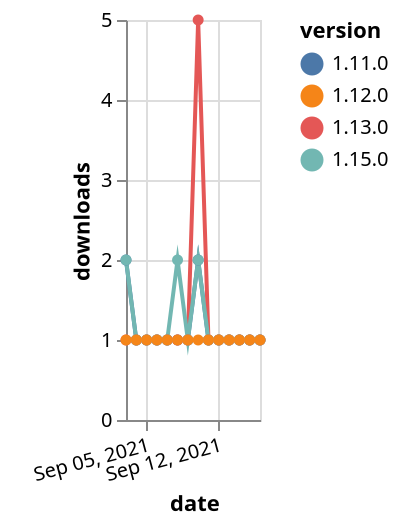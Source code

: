 {"$schema": "https://vega.github.io/schema/vega-lite/v5.json", "description": "A simple bar chart with embedded data.", "data": {"values": [{"date": "2021-09-03", "total": 326, "delta": 2, "version": "1.11.0"}, {"date": "2021-09-04", "total": 327, "delta": 1, "version": "1.11.0"}, {"date": "2021-09-05", "total": 328, "delta": 1, "version": "1.11.0"}, {"date": "2021-09-06", "total": 329, "delta": 1, "version": "1.11.0"}, {"date": "2021-09-07", "total": 330, "delta": 1, "version": "1.11.0"}, {"date": "2021-09-08", "total": 331, "delta": 1, "version": "1.11.0"}, {"date": "2021-09-09", "total": 332, "delta": 1, "version": "1.11.0"}, {"date": "2021-09-10", "total": 334, "delta": 2, "version": "1.11.0"}, {"date": "2021-09-11", "total": 335, "delta": 1, "version": "1.11.0"}, {"date": "2021-09-12", "total": 336, "delta": 1, "version": "1.11.0"}, {"date": "2021-09-13", "total": 337, "delta": 1, "version": "1.11.0"}, {"date": "2021-09-14", "total": 338, "delta": 1, "version": "1.11.0"}, {"date": "2021-09-15", "total": 339, "delta": 1, "version": "1.11.0"}, {"date": "2021-09-16", "total": 340, "delta": 1, "version": "1.11.0"}, {"date": "2021-09-03", "total": 293, "delta": 1, "version": "1.13.0"}, {"date": "2021-09-04", "total": 294, "delta": 1, "version": "1.13.0"}, {"date": "2021-09-05", "total": 295, "delta": 1, "version": "1.13.0"}, {"date": "2021-09-06", "total": 296, "delta": 1, "version": "1.13.0"}, {"date": "2021-09-07", "total": 297, "delta": 1, "version": "1.13.0"}, {"date": "2021-09-08", "total": 298, "delta": 1, "version": "1.13.0"}, {"date": "2021-09-09", "total": 299, "delta": 1, "version": "1.13.0"}, {"date": "2021-09-10", "total": 304, "delta": 5, "version": "1.13.0"}, {"date": "2021-09-11", "total": 305, "delta": 1, "version": "1.13.0"}, {"date": "2021-09-12", "total": 306, "delta": 1, "version": "1.13.0"}, {"date": "2021-09-13", "total": 307, "delta": 1, "version": "1.13.0"}, {"date": "2021-09-14", "total": 308, "delta": 1, "version": "1.13.0"}, {"date": "2021-09-15", "total": 309, "delta": 1, "version": "1.13.0"}, {"date": "2021-09-16", "total": 310, "delta": 1, "version": "1.13.0"}, {"date": "2021-09-03", "total": 110, "delta": 2, "version": "1.15.0"}, {"date": "2021-09-04", "total": 111, "delta": 1, "version": "1.15.0"}, {"date": "2021-09-05", "total": 112, "delta": 1, "version": "1.15.0"}, {"date": "2021-09-06", "total": 113, "delta": 1, "version": "1.15.0"}, {"date": "2021-09-07", "total": 114, "delta": 1, "version": "1.15.0"}, {"date": "2021-09-08", "total": 116, "delta": 2, "version": "1.15.0"}, {"date": "2021-09-09", "total": 117, "delta": 1, "version": "1.15.0"}, {"date": "2021-09-10", "total": 119, "delta": 2, "version": "1.15.0"}, {"date": "2021-09-11", "total": 120, "delta": 1, "version": "1.15.0"}, {"date": "2021-09-12", "total": 121, "delta": 1, "version": "1.15.0"}, {"date": "2021-09-13", "total": 122, "delta": 1, "version": "1.15.0"}, {"date": "2021-09-14", "total": 123, "delta": 1, "version": "1.15.0"}, {"date": "2021-09-15", "total": 124, "delta": 1, "version": "1.15.0"}, {"date": "2021-09-16", "total": 125, "delta": 1, "version": "1.15.0"}, {"date": "2021-09-03", "total": 180, "delta": 1, "version": "1.12.0"}, {"date": "2021-09-04", "total": 181, "delta": 1, "version": "1.12.0"}, {"date": "2021-09-05", "total": 182, "delta": 1, "version": "1.12.0"}, {"date": "2021-09-06", "total": 183, "delta": 1, "version": "1.12.0"}, {"date": "2021-09-07", "total": 184, "delta": 1, "version": "1.12.0"}, {"date": "2021-09-08", "total": 185, "delta": 1, "version": "1.12.0"}, {"date": "2021-09-09", "total": 186, "delta": 1, "version": "1.12.0"}, {"date": "2021-09-10", "total": 187, "delta": 1, "version": "1.12.0"}, {"date": "2021-09-11", "total": 188, "delta": 1, "version": "1.12.0"}, {"date": "2021-09-12", "total": 189, "delta": 1, "version": "1.12.0"}, {"date": "2021-09-13", "total": 190, "delta": 1, "version": "1.12.0"}, {"date": "2021-09-14", "total": 191, "delta": 1, "version": "1.12.0"}, {"date": "2021-09-15", "total": 192, "delta": 1, "version": "1.12.0"}, {"date": "2021-09-16", "total": 193, "delta": 1, "version": "1.12.0"}]}, "width": "container", "mark": {"type": "line", "point": {"filled": true}}, "encoding": {"x": {"field": "date", "type": "temporal", "timeUnit": "yearmonthdate", "title": "date", "axis": {"labelAngle": -15}}, "y": {"field": "delta", "type": "quantitative", "title": "downloads"}, "color": {"field": "version", "type": "nominal"}, "tooltip": {"field": "delta"}}}